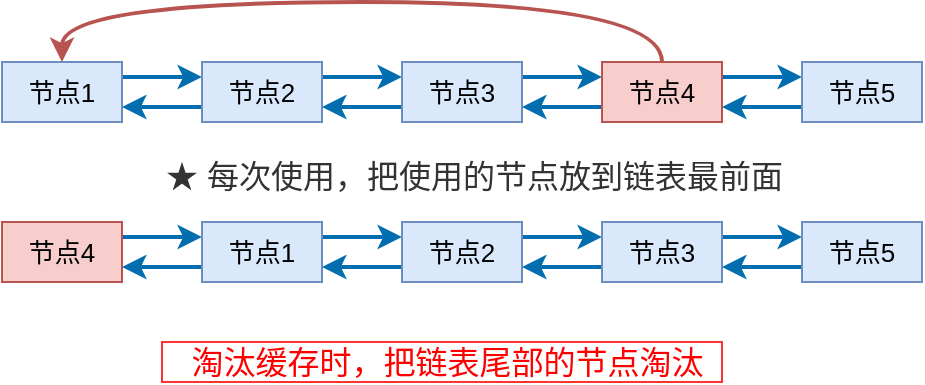 <mxfile version="12.2.6" type="github" pages="1">
  <diagram id="K30qx9w9dYvA-Xs9OPV_" name="Page-1">
    <mxGraphModel dx="807" dy="371" grid="1" gridSize="10" guides="1" tooltips="1" connect="1" arrows="1" fold="1" page="1" pageScale="1" pageWidth="827" pageHeight="1169" math="0" shadow="0">
      <root>
        <mxCell id="0"/>
        <mxCell id="1" parent="0"/>
        <mxCell id="6fpD0kk0aEVgTeltzALD-9" style="edgeStyle=orthogonalEdgeStyle;rounded=0;orthogonalLoop=1;jettySize=auto;html=1;exitX=1;exitY=0.25;exitDx=0;exitDy=0;entryX=0;entryY=0.25;entryDx=0;entryDy=0;fillColor=#1ba1e2;strokeColor=#006EAF;strokeWidth=2;" edge="1" parent="1" source="6fpD0kk0aEVgTeltzALD-1" target="6fpD0kk0aEVgTeltzALD-5">
          <mxGeometry relative="1" as="geometry"/>
        </mxCell>
        <mxCell id="6fpD0kk0aEVgTeltzALD-1" value="&lt;font style=&quot;font-size: 13px&quot;&gt;节点1&lt;/font&gt;" style="rounded=0;whiteSpace=wrap;html=1;fillColor=#dae8fc;strokeColor=#6c8ebf;" vertex="1" parent="1">
          <mxGeometry x="240" y="120" width="60" height="30" as="geometry"/>
        </mxCell>
        <mxCell id="6fpD0kk0aEVgTeltzALD-11" style="edgeStyle=orthogonalEdgeStyle;rounded=0;orthogonalLoop=1;jettySize=auto;html=1;exitX=1;exitY=0.25;exitDx=0;exitDy=0;entryX=0;entryY=0.25;entryDx=0;entryDy=0;fillColor=#1ba1e2;strokeColor=#006EAF;strokeWidth=2;" edge="1" parent="1" source="6fpD0kk0aEVgTeltzALD-5" target="6fpD0kk0aEVgTeltzALD-6">
          <mxGeometry relative="1" as="geometry"/>
        </mxCell>
        <mxCell id="6fpD0kk0aEVgTeltzALD-18" style="edgeStyle=orthogonalEdgeStyle;rounded=0;orthogonalLoop=1;jettySize=auto;html=1;exitX=0;exitY=0.75;exitDx=0;exitDy=0;entryX=1;entryY=0.75;entryDx=0;entryDy=0;fillColor=#1ba1e2;strokeColor=#006EAF;strokeWidth=2;" edge="1" parent="1" source="6fpD0kk0aEVgTeltzALD-5" target="6fpD0kk0aEVgTeltzALD-1">
          <mxGeometry relative="1" as="geometry"/>
        </mxCell>
        <mxCell id="6fpD0kk0aEVgTeltzALD-5" value="&lt;font style=&quot;font-size: 13px&quot;&gt;节点2&lt;/font&gt;" style="rounded=0;whiteSpace=wrap;html=1;fillColor=#dae8fc;strokeColor=#6c8ebf;" vertex="1" parent="1">
          <mxGeometry x="340" y="120" width="60" height="30" as="geometry"/>
        </mxCell>
        <mxCell id="6fpD0kk0aEVgTeltzALD-13" style="edgeStyle=orthogonalEdgeStyle;rounded=0;orthogonalLoop=1;jettySize=auto;html=1;exitX=1;exitY=0.25;exitDx=0;exitDy=0;entryX=0;entryY=0.25;entryDx=0;entryDy=0;fillColor=#1ba1e2;strokeColor=#006EAF;strokeWidth=2;" edge="1" parent="1" source="6fpD0kk0aEVgTeltzALD-6" target="6fpD0kk0aEVgTeltzALD-7">
          <mxGeometry relative="1" as="geometry"/>
        </mxCell>
        <mxCell id="6fpD0kk0aEVgTeltzALD-17" style="edgeStyle=orthogonalEdgeStyle;rounded=0;orthogonalLoop=1;jettySize=auto;html=1;exitX=0;exitY=0.75;exitDx=0;exitDy=0;entryX=1;entryY=0.75;entryDx=0;entryDy=0;fillColor=#1ba1e2;strokeColor=#006EAF;strokeWidth=2;" edge="1" parent="1" source="6fpD0kk0aEVgTeltzALD-6" target="6fpD0kk0aEVgTeltzALD-5">
          <mxGeometry relative="1" as="geometry"/>
        </mxCell>
        <mxCell id="6fpD0kk0aEVgTeltzALD-6" value="&lt;font style=&quot;font-size: 13px&quot;&gt;节点3&lt;/font&gt;" style="rounded=0;whiteSpace=wrap;html=1;fillColor=#dae8fc;strokeColor=#6c8ebf;" vertex="1" parent="1">
          <mxGeometry x="440" y="120" width="60" height="30" as="geometry"/>
        </mxCell>
        <mxCell id="6fpD0kk0aEVgTeltzALD-14" style="edgeStyle=orthogonalEdgeStyle;rounded=0;orthogonalLoop=1;jettySize=auto;html=1;exitX=1;exitY=0.25;exitDx=0;exitDy=0;entryX=0;entryY=0.25;entryDx=0;entryDy=0;fillColor=#1ba1e2;strokeColor=#006EAF;strokeWidth=2;" edge="1" parent="1" source="6fpD0kk0aEVgTeltzALD-7" target="6fpD0kk0aEVgTeltzALD-8">
          <mxGeometry relative="1" as="geometry"/>
        </mxCell>
        <mxCell id="6fpD0kk0aEVgTeltzALD-16" style="edgeStyle=orthogonalEdgeStyle;rounded=0;orthogonalLoop=1;jettySize=auto;html=1;exitX=0;exitY=0.75;exitDx=0;exitDy=0;entryX=1;entryY=0.75;entryDx=0;entryDy=0;fillColor=#1ba1e2;strokeColor=#006EAF;strokeWidth=2;" edge="1" parent="1" source="6fpD0kk0aEVgTeltzALD-7" target="6fpD0kk0aEVgTeltzALD-6">
          <mxGeometry relative="1" as="geometry">
            <mxPoint x="519.857" y="142.429" as="targetPoint"/>
          </mxGeometry>
        </mxCell>
        <mxCell id="6fpD0kk0aEVgTeltzALD-35" style="edgeStyle=orthogonalEdgeStyle;curved=1;orthogonalLoop=1;jettySize=auto;html=1;exitX=0.5;exitY=0;exitDx=0;exitDy=0;entryX=0.5;entryY=0;entryDx=0;entryDy=0;strokeWidth=2;fillColor=#f8cecc;strokeColor=#b85450;" edge="1" parent="1" source="6fpD0kk0aEVgTeltzALD-7" target="6fpD0kk0aEVgTeltzALD-1">
          <mxGeometry relative="1" as="geometry">
            <Array as="points">
              <mxPoint x="570" y="90"/>
              <mxPoint x="270" y="90"/>
            </Array>
          </mxGeometry>
        </mxCell>
        <mxCell id="6fpD0kk0aEVgTeltzALD-7" value="&lt;font style=&quot;font-size: 13px&quot;&gt;节点4&lt;/font&gt;" style="rounded=0;whiteSpace=wrap;html=1;fillColor=#f8cecc;strokeColor=#b85450;" vertex="1" parent="1">
          <mxGeometry x="540" y="120" width="60" height="30" as="geometry"/>
        </mxCell>
        <mxCell id="6fpD0kk0aEVgTeltzALD-15" style="edgeStyle=orthogonalEdgeStyle;rounded=0;orthogonalLoop=1;jettySize=auto;html=1;exitX=0;exitY=0.75;exitDx=0;exitDy=0;entryX=1;entryY=0.75;entryDx=0;entryDy=0;fillColor=#1ba1e2;strokeColor=#006EAF;strokeWidth=2;" edge="1" parent="1" source="6fpD0kk0aEVgTeltzALD-8" target="6fpD0kk0aEVgTeltzALD-7">
          <mxGeometry relative="1" as="geometry"/>
        </mxCell>
        <mxCell id="6fpD0kk0aEVgTeltzALD-8" value="&lt;font style=&quot;font-size: 13px&quot;&gt;节点5&lt;/font&gt;" style="rounded=0;whiteSpace=wrap;html=1;fillColor=#dae8fc;strokeColor=#6c8ebf;" vertex="1" parent="1">
          <mxGeometry x="640" y="120" width="60" height="30" as="geometry"/>
        </mxCell>
        <mxCell id="6fpD0kk0aEVgTeltzALD-19" style="edgeStyle=orthogonalEdgeStyle;rounded=0;orthogonalLoop=1;jettySize=auto;html=1;exitX=1;exitY=0.25;exitDx=0;exitDy=0;entryX=0;entryY=0.25;entryDx=0;entryDy=0;fillColor=#1ba1e2;strokeColor=#006EAF;strokeWidth=2;" edge="1" parent="1" source="6fpD0kk0aEVgTeltzALD-20" target="6fpD0kk0aEVgTeltzALD-23">
          <mxGeometry relative="1" as="geometry"/>
        </mxCell>
        <mxCell id="6fpD0kk0aEVgTeltzALD-20" value="&lt;font style=&quot;font-size: 13px&quot;&gt;节点4&lt;/font&gt;" style="rounded=0;whiteSpace=wrap;html=1;fillColor=#f8cecc;strokeColor=#b85450;" vertex="1" parent="1">
          <mxGeometry x="240" y="200" width="60" height="30" as="geometry"/>
        </mxCell>
        <mxCell id="6fpD0kk0aEVgTeltzALD-21" style="edgeStyle=orthogonalEdgeStyle;rounded=0;orthogonalLoop=1;jettySize=auto;html=1;exitX=1;exitY=0.25;exitDx=0;exitDy=0;entryX=0;entryY=0.25;entryDx=0;entryDy=0;fillColor=#1ba1e2;strokeColor=#006EAF;strokeWidth=2;" edge="1" parent="1" source="6fpD0kk0aEVgTeltzALD-23" target="6fpD0kk0aEVgTeltzALD-26">
          <mxGeometry relative="1" as="geometry"/>
        </mxCell>
        <mxCell id="6fpD0kk0aEVgTeltzALD-22" style="edgeStyle=orthogonalEdgeStyle;rounded=0;orthogonalLoop=1;jettySize=auto;html=1;exitX=0;exitY=0.75;exitDx=0;exitDy=0;entryX=1;entryY=0.75;entryDx=0;entryDy=0;fillColor=#1ba1e2;strokeColor=#006EAF;strokeWidth=2;" edge="1" parent="1" source="6fpD0kk0aEVgTeltzALD-23" target="6fpD0kk0aEVgTeltzALD-20">
          <mxGeometry relative="1" as="geometry"/>
        </mxCell>
        <mxCell id="6fpD0kk0aEVgTeltzALD-23" value="&lt;font style=&quot;font-size: 13px&quot;&gt;节点1&lt;/font&gt;" style="rounded=0;whiteSpace=wrap;html=1;fillColor=#dae8fc;strokeColor=#6c8ebf;" vertex="1" parent="1">
          <mxGeometry x="340" y="200" width="60" height="30" as="geometry"/>
        </mxCell>
        <mxCell id="6fpD0kk0aEVgTeltzALD-24" style="edgeStyle=orthogonalEdgeStyle;rounded=0;orthogonalLoop=1;jettySize=auto;html=1;exitX=1;exitY=0.25;exitDx=0;exitDy=0;entryX=0;entryY=0.25;entryDx=0;entryDy=0;fillColor=#1ba1e2;strokeColor=#006EAF;strokeWidth=2;" edge="1" parent="1" source="6fpD0kk0aEVgTeltzALD-26" target="6fpD0kk0aEVgTeltzALD-29">
          <mxGeometry relative="1" as="geometry"/>
        </mxCell>
        <mxCell id="6fpD0kk0aEVgTeltzALD-25" style="edgeStyle=orthogonalEdgeStyle;rounded=0;orthogonalLoop=1;jettySize=auto;html=1;exitX=0;exitY=0.75;exitDx=0;exitDy=0;entryX=1;entryY=0.75;entryDx=0;entryDy=0;fillColor=#1ba1e2;strokeColor=#006EAF;strokeWidth=2;" edge="1" parent="1" source="6fpD0kk0aEVgTeltzALD-26" target="6fpD0kk0aEVgTeltzALD-23">
          <mxGeometry relative="1" as="geometry"/>
        </mxCell>
        <mxCell id="6fpD0kk0aEVgTeltzALD-26" value="&lt;font style=&quot;font-size: 13px&quot;&gt;节点2&lt;/font&gt;" style="rounded=0;whiteSpace=wrap;html=1;fillColor=#dae8fc;strokeColor=#6c8ebf;" vertex="1" parent="1">
          <mxGeometry x="440" y="200" width="60" height="30" as="geometry"/>
        </mxCell>
        <mxCell id="6fpD0kk0aEVgTeltzALD-27" style="edgeStyle=orthogonalEdgeStyle;rounded=0;orthogonalLoop=1;jettySize=auto;html=1;exitX=1;exitY=0.25;exitDx=0;exitDy=0;entryX=0;entryY=0.25;entryDx=0;entryDy=0;fillColor=#1ba1e2;strokeColor=#006EAF;strokeWidth=2;" edge="1" parent="1" source="6fpD0kk0aEVgTeltzALD-29" target="6fpD0kk0aEVgTeltzALD-31">
          <mxGeometry relative="1" as="geometry"/>
        </mxCell>
        <mxCell id="6fpD0kk0aEVgTeltzALD-28" style="edgeStyle=orthogonalEdgeStyle;rounded=0;orthogonalLoop=1;jettySize=auto;html=1;exitX=0;exitY=0.75;exitDx=0;exitDy=0;entryX=1;entryY=0.75;entryDx=0;entryDy=0;fillColor=#1ba1e2;strokeColor=#006EAF;strokeWidth=2;" edge="1" parent="1" source="6fpD0kk0aEVgTeltzALD-29" target="6fpD0kk0aEVgTeltzALD-26">
          <mxGeometry relative="1" as="geometry">
            <mxPoint x="519.857" y="222.429" as="targetPoint"/>
          </mxGeometry>
        </mxCell>
        <mxCell id="6fpD0kk0aEVgTeltzALD-29" value="&lt;font style=&quot;font-size: 13px&quot;&gt;节点3&lt;/font&gt;" style="rounded=0;whiteSpace=wrap;html=1;fillColor=#dae8fc;strokeColor=#6c8ebf;" vertex="1" parent="1">
          <mxGeometry x="540" y="200" width="60" height="30" as="geometry"/>
        </mxCell>
        <mxCell id="6fpD0kk0aEVgTeltzALD-30" style="edgeStyle=orthogonalEdgeStyle;rounded=0;orthogonalLoop=1;jettySize=auto;html=1;exitX=0;exitY=0.75;exitDx=0;exitDy=0;entryX=1;entryY=0.75;entryDx=0;entryDy=0;fillColor=#1ba1e2;strokeColor=#006EAF;strokeWidth=2;" edge="1" parent="1" source="6fpD0kk0aEVgTeltzALD-31" target="6fpD0kk0aEVgTeltzALD-29">
          <mxGeometry relative="1" as="geometry"/>
        </mxCell>
        <mxCell id="6fpD0kk0aEVgTeltzALD-31" value="&lt;font style=&quot;font-size: 13px&quot;&gt;节点5&lt;/font&gt;" style="rounded=0;whiteSpace=wrap;html=1;fillColor=#dae8fc;strokeColor=#6c8ebf;" vertex="1" parent="1">
          <mxGeometry x="640" y="200" width="60" height="30" as="geometry"/>
        </mxCell>
        <mxCell id="6fpD0kk0aEVgTeltzALD-33" value="&lt;font style=&quot;font-size: 16px&quot; color=&quot;#333333&quot;&gt;★ 每次使用，把使用的节点放到链表最前面&lt;/font&gt;" style="text;html=1;resizable=0;points=[];autosize=1;align=left;verticalAlign=top;spacingTop=-4;" vertex="1" parent="1">
          <mxGeometry x="320" y="165" width="320" height="20" as="geometry"/>
        </mxCell>
        <mxCell id="6fpD0kk0aEVgTeltzALD-36" value="&lt;font color=&quot;#ff0000&quot; style=&quot;font-size: 16px&quot;&gt;&amp;nbsp;淘汰缓存时，把链表尾部的节点淘汰&lt;/font&gt;" style="text;html=1;resizable=0;points=[];autosize=1;align=center;verticalAlign=middle;spacingTop=0;fillColor=none;strokeColor=#FF3333;" vertex="1" parent="1">
          <mxGeometry x="320" y="260" width="280" height="20" as="geometry"/>
        </mxCell>
      </root>
    </mxGraphModel>
  </diagram>
</mxfile>
